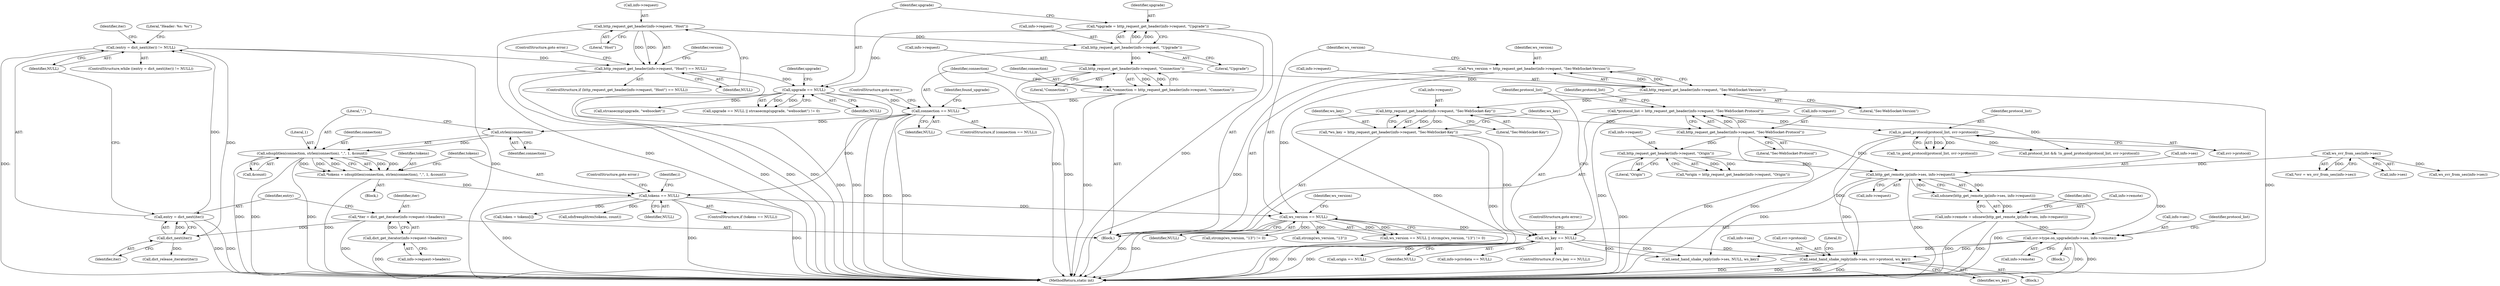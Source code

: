 digraph "1_viabtc_exchange_server_4a7c27bfe98f409623d4d857894d017ff0672cc9#diff-515c81af848352583bff286d6224875f_2@API" {
"1000449" [label="(Call,send_hand_shake_reply(info->ses, svr->protocol, ws_key))"];
"1000439" [label="(Call,svr->type.on_upgrade(info->ses, info->remote))"];
"1000415" [label="(Call,http_get_remote_ip(info->ses, info->request))"];
"1000112" [label="(Call,ws_svr_from_ses(info->ses))"];
"1000368" [label="(Call,http_request_get_header(info->request, \"Origin\"))"];
"1000342" [label="(Call,http_request_get_header(info->request, \"Sec-WebSocket-Protocol\"))"];
"1000329" [label="(Call,http_request_get_header(info->request, \"Sec-WebSocket-Key\"))"];
"1000310" [label="(Call,http_request_get_header(info->request, \"Sec-WebSocket-Version\"))"];
"1000236" [label="(Call,http_request_get_header(info->request, \"Connection\"))"];
"1000217" [label="(Call,http_request_get_header(info->request, \"Upgrade\"))"];
"1000186" [label="(Call,http_request_get_header(info->request, \"Host\"))"];
"1000410" [label="(Call,info->remote = sdsnew(http_get_remote_ip(info->ses, info->request)))"];
"1000414" [label="(Call,sdsnew(http_get_remote_ip(info->ses, info->request)))"];
"1000351" [label="(Call,is_good_protocol(protocol_list, svr->protocol))"];
"1000340" [label="(Call,*protocol_list = http_request_get_header(info->request, \"Sec-WebSocket-Protocol\"))"];
"1000335" [label="(Call,ws_key == NULL)"];
"1000327" [label="(Call,*ws_key = http_request_get_header(info->request, \"Sec-WebSocket-Key\"))"];
"1000317" [label="(Call,ws_version == NULL)"];
"1000308" [label="(Call,*ws_version = http_request_get_header(info->request, \"Sec-WebSocket-Version\"))"];
"1000265" [label="(Call,tokens == NULL)"];
"1000254" [label="(Call,*tokens = sdssplitlen(connection, strlen(connection), \",\", 1, &count))"];
"1000256" [label="(Call,sdssplitlen(connection, strlen(connection), \",\", 1, &count))"];
"1000258" [label="(Call,strlen(connection))"];
"1000242" [label="(Call,connection == NULL)"];
"1000234" [label="(Call,*connection = http_request_get_header(info->request, \"Connection\"))"];
"1000224" [label="(Call,upgrade == NULL)"];
"1000215" [label="(Call,*upgrade = http_request_get_header(info->request, \"Upgrade\"))"];
"1000185" [label="(Call,http_request_get_header(info->request, \"Host\") == NULL)"];
"1000154" [label="(Call,(entry = dict_next(iter)) != NULL)"];
"1000155" [label="(Call,entry = dict_next(iter))"];
"1000157" [label="(Call,dict_next(iter))"];
"1000145" [label="(Call,*iter = dict_get_iterator(info->request->headers))"];
"1000147" [label="(Call,dict_get_iterator(info->request->headers))"];
"1000148" [label="(Call,info->request->headers)"];
"1000333" [label="(Literal,\"Sec-WebSocket-Key\")"];
"1000195" [label="(Identifier,version)"];
"1000217" [label="(Call,http_request_get_header(info->request, \"Upgrade\"))"];
"1000316" [label="(Call,ws_version == NULL || strcmp(ws_version, \"13\") != 0)"];
"1000351" [label="(Call,is_good_protocol(protocol_list, svr->protocol))"];
"1000440" [label="(Call,info->ses)"];
"1000369" [label="(Call,info->request)"];
"1000185" [label="(Call,http_request_get_header(info->request, \"Host\") == NULL)"];
"1000110" [label="(Call,*svr = ws_svr_from_ses(info->ses))"];
"1000155" [label="(Call,entry = dict_next(iter))"];
"1000320" [label="(Call,strcmp(ws_version, \"13\") != 0)"];
"1000328" [label="(Identifier,ws_key)"];
"1000346" [label="(Literal,\"Sec-WebSocket-Protocol\")"];
"1000218" [label="(Call,info->request)"];
"1000317" [label="(Call,ws_version == NULL)"];
"1000259" [label="(Identifier,connection)"];
"1000240" [label="(Literal,\"Connection\")"];
"1000186" [label="(Call,http_request_get_header(info->request, \"Host\"))"];
"1000334" [label="(ControlStructure,if (ws_key == NULL))"];
"1000410" [label="(Call,info->remote = sdsnew(http_get_remote_ip(info->ses, info->request)))"];
"1000281" [label="(Call,token = tokens[i])"];
"1000272" [label="(Identifier,i)"];
"1000329" [label="(Call,http_request_get_header(info->request, \"Sec-WebSocket-Key\"))"];
"1000350" [label="(Call,!is_good_protocol(protocol_list, svr->protocol))"];
"1000375" [label="(Call,origin == NULL)"];
"1000191" [label="(Identifier,NULL)"];
"1000147" [label="(Call,dict_get_iterator(info->request->headers))"];
"1000157" [label="(Call,dict_next(iter))"];
"1000300" [label="(Call,sdsfreesplitres(tokens, count))"];
"1000154" [label="(Call,(entry = dict_next(iter)) != NULL)"];
"1000368" [label="(Call,http_request_get_header(info->request, \"Origin\"))"];
"1000447" [label="(Identifier,protocol_list)"];
"1000336" [label="(Identifier,ws_key)"];
"1000190" [label="(Literal,\"Host\")"];
"1000254" [label="(Call,*tokens = sdssplitlen(connection, strlen(connection), \",\", 1, &count))"];
"1000321" [label="(Call,strcmp(ws_version, \"13\"))"];
"1000466" [label="(Literal,0)"];
"1000236" [label="(Call,http_request_get_header(info->request, \"Connection\"))"];
"1000342" [label="(Call,http_request_get_header(info->request, \"Sec-WebSocket-Protocol\"))"];
"1000113" [label="(Call,info->ses)"];
"1000225" [label="(Identifier,upgrade)"];
"1000366" [label="(Call,*origin = http_request_get_header(info->request, \"Origin\"))"];
"1000353" [label="(Call,svr->protocol)"];
"1000162" [label="(Literal,\"Header: %s: %s\")"];
"1000187" [label="(Call,info->request)"];
"1000267" [label="(Identifier,NULL)"];
"1000348" [label="(Call,protocol_list && !is_good_protocol(protocol_list, svr->protocol))"];
"1000337" [label="(Identifier,NULL)"];
"1000153" [label="(ControlStructure,while ((entry = dict_next(iter)) != NULL))"];
"1000250" [label="(Identifier,found_upgrade)"];
"1000352" [label="(Identifier,protocol_list)"];
"1000221" [label="(Literal,\"Upgrade\")"];
"1000341" [label="(Identifier,protocol_list)"];
"1000146" [label="(Identifier,iter)"];
"1000255" [label="(Identifier,tokens)"];
"1000456" [label="(Identifier,ws_key)"];
"1000102" [label="(Block,)"];
"1000415" [label="(Call,http_get_remote_ip(info->ses, info->request))"];
"1000314" [label="(Literal,\"Sec-WebSocket-Version\")"];
"1000479" [label="(MethodReturn,static int)"];
"1000268" [label="(ControlStructure,goto error;)"];
"1000372" [label="(Literal,\"Origin\")"];
"1000443" [label="(Call,info->remote)"];
"1000414" [label="(Call,sdsnew(http_get_remote_ip(info->ses, info->request)))"];
"1000234" [label="(Call,*connection = http_request_get_header(info->request, \"Connection\"))"];
"1000416" [label="(Call,info->ses)"];
"1000330" [label="(Call,info->request)"];
"1000327" [label="(Call,*ws_key = http_request_get_header(info->request, \"Sec-WebSocket-Key\"))"];
"1000322" [label="(Identifier,ws_version)"];
"1000226" [label="(Identifier,NULL)"];
"1000237" [label="(Call,info->request)"];
"1000159" [label="(Identifier,NULL)"];
"1000192" [label="(ControlStructure,goto error;)"];
"1000241" [label="(ControlStructure,if (connection == NULL))"];
"1000257" [label="(Identifier,connection)"];
"1000265" [label="(Call,tokens == NULL)"];
"1000411" [label="(Call,info->remote)"];
"1000235" [label="(Identifier,connection)"];
"1000145" [label="(Call,*iter = dict_get_iterator(info->request->headers))"];
"1000262" [label="(Call,&count)"];
"1000244" [label="(Identifier,NULL)"];
"1000243" [label="(Identifier,connection)"];
"1000335" [label="(Call,ws_key == NULL)"];
"1000449" [label="(Call,send_hand_shake_reply(info->ses, svr->protocol, ws_key))"];
"1000439" [label="(Call,svr->type.on_upgrade(info->ses, info->remote))"];
"1000424" [label="(Identifier,info)"];
"1000173" [label="(Call,dict_release_iterator(iter))"];
"1000215" [label="(Call,*upgrade = http_request_get_header(info->request, \"Upgrade\"))"];
"1000319" [label="(Identifier,NULL)"];
"1000343" [label="(Call,info->request)"];
"1000338" [label="(ControlStructure,goto error;)"];
"1000158" [label="(Identifier,iter)"];
"1000349" [label="(Identifier,protocol_list)"];
"1000469" [label="(Call,ws_svr_from_ses(info->ses))"];
"1000459" [label="(Call,send_hand_shake_reply(info->ses, NULL, ws_key))"];
"1000399" [label="(Call,info->privdata == NULL)"];
"1000260" [label="(Literal,\",\")"];
"1000448" [label="(Block,)"];
"1000228" [label="(Call,strcasecmp(upgrade, \"websocket\"))"];
"1000438" [label="(Block,)"];
"1000309" [label="(Identifier,ws_version)"];
"1000245" [label="(ControlStructure,goto error;)"];
"1000450" [label="(Call,info->ses)"];
"1000112" [label="(Call,ws_svr_from_ses(info->ses))"];
"1000340" [label="(Call,*protocol_list = http_request_get_header(info->request, \"Sec-WebSocket-Protocol\"))"];
"1000261" [label="(Literal,1)"];
"1000318" [label="(Identifier,ws_version)"];
"1000256" [label="(Call,sdssplitlen(connection, strlen(connection), \",\", 1, &count))"];
"1000229" [label="(Identifier,upgrade)"];
"1000216" [label="(Identifier,upgrade)"];
"1000224" [label="(Call,upgrade == NULL)"];
"1000174" [label="(Identifier,iter)"];
"1000453" [label="(Call,svr->protocol)"];
"1000311" [label="(Call,info->request)"];
"1000419" [label="(Call,info->request)"];
"1000308" [label="(Call,*ws_version = http_request_get_header(info->request, \"Sec-WebSocket-Version\"))"];
"1000242" [label="(Call,connection == NULL)"];
"1000264" [label="(ControlStructure,if (tokens == NULL))"];
"1000258" [label="(Call,strlen(connection))"];
"1000310" [label="(Call,http_request_get_header(info->request, \"Sec-WebSocket-Version\"))"];
"1000156" [label="(Identifier,entry)"];
"1000247" [label="(Block,)"];
"1000266" [label="(Identifier,tokens)"];
"1000184" [label="(ControlStructure,if (http_request_get_header(info->request, \"Host\") == NULL))"];
"1000223" [label="(Call,upgrade == NULL || strcasecmp(upgrade, \"websocket\") != 0)"];
"1000449" -> "1000448"  [label="AST: "];
"1000449" -> "1000456"  [label="CFG: "];
"1000450" -> "1000449"  [label="AST: "];
"1000453" -> "1000449"  [label="AST: "];
"1000456" -> "1000449"  [label="AST: "];
"1000466" -> "1000449"  [label="CFG: "];
"1000449" -> "1000479"  [label="DDG: "];
"1000449" -> "1000479"  [label="DDG: "];
"1000449" -> "1000479"  [label="DDG: "];
"1000449" -> "1000479"  [label="DDG: "];
"1000439" -> "1000449"  [label="DDG: "];
"1000415" -> "1000449"  [label="DDG: "];
"1000351" -> "1000449"  [label="DDG: "];
"1000335" -> "1000449"  [label="DDG: "];
"1000439" -> "1000438"  [label="AST: "];
"1000439" -> "1000443"  [label="CFG: "];
"1000440" -> "1000439"  [label="AST: "];
"1000443" -> "1000439"  [label="AST: "];
"1000447" -> "1000439"  [label="CFG: "];
"1000439" -> "1000479"  [label="DDG: "];
"1000439" -> "1000479"  [label="DDG: "];
"1000415" -> "1000439"  [label="DDG: "];
"1000410" -> "1000439"  [label="DDG: "];
"1000439" -> "1000459"  [label="DDG: "];
"1000415" -> "1000414"  [label="AST: "];
"1000415" -> "1000419"  [label="CFG: "];
"1000416" -> "1000415"  [label="AST: "];
"1000419" -> "1000415"  [label="AST: "];
"1000414" -> "1000415"  [label="CFG: "];
"1000415" -> "1000479"  [label="DDG: "];
"1000415" -> "1000414"  [label="DDG: "];
"1000415" -> "1000414"  [label="DDG: "];
"1000112" -> "1000415"  [label="DDG: "];
"1000368" -> "1000415"  [label="DDG: "];
"1000342" -> "1000415"  [label="DDG: "];
"1000415" -> "1000459"  [label="DDG: "];
"1000112" -> "1000110"  [label="AST: "];
"1000112" -> "1000113"  [label="CFG: "];
"1000113" -> "1000112"  [label="AST: "];
"1000110" -> "1000112"  [label="CFG: "];
"1000112" -> "1000110"  [label="DDG: "];
"1000112" -> "1000469"  [label="DDG: "];
"1000368" -> "1000366"  [label="AST: "];
"1000368" -> "1000372"  [label="CFG: "];
"1000369" -> "1000368"  [label="AST: "];
"1000372" -> "1000368"  [label="AST: "];
"1000366" -> "1000368"  [label="CFG: "];
"1000368" -> "1000479"  [label="DDG: "];
"1000368" -> "1000366"  [label="DDG: "];
"1000368" -> "1000366"  [label="DDG: "];
"1000342" -> "1000368"  [label="DDG: "];
"1000342" -> "1000340"  [label="AST: "];
"1000342" -> "1000346"  [label="CFG: "];
"1000343" -> "1000342"  [label="AST: "];
"1000346" -> "1000342"  [label="AST: "];
"1000340" -> "1000342"  [label="CFG: "];
"1000342" -> "1000479"  [label="DDG: "];
"1000342" -> "1000340"  [label="DDG: "];
"1000342" -> "1000340"  [label="DDG: "];
"1000329" -> "1000342"  [label="DDG: "];
"1000329" -> "1000327"  [label="AST: "];
"1000329" -> "1000333"  [label="CFG: "];
"1000330" -> "1000329"  [label="AST: "];
"1000333" -> "1000329"  [label="AST: "];
"1000327" -> "1000329"  [label="CFG: "];
"1000329" -> "1000479"  [label="DDG: "];
"1000329" -> "1000327"  [label="DDG: "];
"1000329" -> "1000327"  [label="DDG: "];
"1000310" -> "1000329"  [label="DDG: "];
"1000310" -> "1000308"  [label="AST: "];
"1000310" -> "1000314"  [label="CFG: "];
"1000311" -> "1000310"  [label="AST: "];
"1000314" -> "1000310"  [label="AST: "];
"1000308" -> "1000310"  [label="CFG: "];
"1000310" -> "1000479"  [label="DDG: "];
"1000310" -> "1000308"  [label="DDG: "];
"1000310" -> "1000308"  [label="DDG: "];
"1000236" -> "1000310"  [label="DDG: "];
"1000236" -> "1000234"  [label="AST: "];
"1000236" -> "1000240"  [label="CFG: "];
"1000237" -> "1000236"  [label="AST: "];
"1000240" -> "1000236"  [label="AST: "];
"1000234" -> "1000236"  [label="CFG: "];
"1000236" -> "1000479"  [label="DDG: "];
"1000236" -> "1000234"  [label="DDG: "];
"1000236" -> "1000234"  [label="DDG: "];
"1000217" -> "1000236"  [label="DDG: "];
"1000217" -> "1000215"  [label="AST: "];
"1000217" -> "1000221"  [label="CFG: "];
"1000218" -> "1000217"  [label="AST: "];
"1000221" -> "1000217"  [label="AST: "];
"1000215" -> "1000217"  [label="CFG: "];
"1000217" -> "1000479"  [label="DDG: "];
"1000217" -> "1000215"  [label="DDG: "];
"1000217" -> "1000215"  [label="DDG: "];
"1000186" -> "1000217"  [label="DDG: "];
"1000186" -> "1000185"  [label="AST: "];
"1000186" -> "1000190"  [label="CFG: "];
"1000187" -> "1000186"  [label="AST: "];
"1000190" -> "1000186"  [label="AST: "];
"1000191" -> "1000186"  [label="CFG: "];
"1000186" -> "1000479"  [label="DDG: "];
"1000186" -> "1000185"  [label="DDG: "];
"1000186" -> "1000185"  [label="DDG: "];
"1000410" -> "1000102"  [label="AST: "];
"1000410" -> "1000414"  [label="CFG: "];
"1000411" -> "1000410"  [label="AST: "];
"1000414" -> "1000410"  [label="AST: "];
"1000424" -> "1000410"  [label="CFG: "];
"1000410" -> "1000479"  [label="DDG: "];
"1000410" -> "1000479"  [label="DDG: "];
"1000414" -> "1000410"  [label="DDG: "];
"1000414" -> "1000479"  [label="DDG: "];
"1000351" -> "1000350"  [label="AST: "];
"1000351" -> "1000353"  [label="CFG: "];
"1000352" -> "1000351"  [label="AST: "];
"1000353" -> "1000351"  [label="AST: "];
"1000350" -> "1000351"  [label="CFG: "];
"1000351" -> "1000479"  [label="DDG: "];
"1000351" -> "1000348"  [label="DDG: "];
"1000351" -> "1000350"  [label="DDG: "];
"1000351" -> "1000350"  [label="DDG: "];
"1000340" -> "1000351"  [label="DDG: "];
"1000340" -> "1000102"  [label="AST: "];
"1000341" -> "1000340"  [label="AST: "];
"1000349" -> "1000340"  [label="CFG: "];
"1000340" -> "1000479"  [label="DDG: "];
"1000340" -> "1000348"  [label="DDG: "];
"1000335" -> "1000334"  [label="AST: "];
"1000335" -> "1000337"  [label="CFG: "];
"1000336" -> "1000335"  [label="AST: "];
"1000337" -> "1000335"  [label="AST: "];
"1000338" -> "1000335"  [label="CFG: "];
"1000341" -> "1000335"  [label="CFG: "];
"1000335" -> "1000479"  [label="DDG: "];
"1000335" -> "1000479"  [label="DDG: "];
"1000335" -> "1000479"  [label="DDG: "];
"1000327" -> "1000335"  [label="DDG: "];
"1000317" -> "1000335"  [label="DDG: "];
"1000335" -> "1000375"  [label="DDG: "];
"1000335" -> "1000399"  [label="DDG: "];
"1000335" -> "1000459"  [label="DDG: "];
"1000335" -> "1000459"  [label="DDG: "];
"1000327" -> "1000102"  [label="AST: "];
"1000328" -> "1000327"  [label="AST: "];
"1000336" -> "1000327"  [label="CFG: "];
"1000327" -> "1000479"  [label="DDG: "];
"1000317" -> "1000316"  [label="AST: "];
"1000317" -> "1000319"  [label="CFG: "];
"1000318" -> "1000317"  [label="AST: "];
"1000319" -> "1000317"  [label="AST: "];
"1000322" -> "1000317"  [label="CFG: "];
"1000316" -> "1000317"  [label="CFG: "];
"1000317" -> "1000479"  [label="DDG: "];
"1000317" -> "1000479"  [label="DDG: "];
"1000317" -> "1000316"  [label="DDG: "];
"1000317" -> "1000316"  [label="DDG: "];
"1000308" -> "1000317"  [label="DDG: "];
"1000265" -> "1000317"  [label="DDG: "];
"1000317" -> "1000320"  [label="DDG: "];
"1000317" -> "1000321"  [label="DDG: "];
"1000308" -> "1000102"  [label="AST: "];
"1000309" -> "1000308"  [label="AST: "];
"1000318" -> "1000308"  [label="CFG: "];
"1000308" -> "1000479"  [label="DDG: "];
"1000265" -> "1000264"  [label="AST: "];
"1000265" -> "1000267"  [label="CFG: "];
"1000266" -> "1000265"  [label="AST: "];
"1000267" -> "1000265"  [label="AST: "];
"1000268" -> "1000265"  [label="CFG: "];
"1000272" -> "1000265"  [label="CFG: "];
"1000265" -> "1000479"  [label="DDG: "];
"1000265" -> "1000479"  [label="DDG: "];
"1000265" -> "1000479"  [label="DDG: "];
"1000254" -> "1000265"  [label="DDG: "];
"1000242" -> "1000265"  [label="DDG: "];
"1000265" -> "1000281"  [label="DDG: "];
"1000265" -> "1000300"  [label="DDG: "];
"1000254" -> "1000247"  [label="AST: "];
"1000254" -> "1000256"  [label="CFG: "];
"1000255" -> "1000254"  [label="AST: "];
"1000256" -> "1000254"  [label="AST: "];
"1000266" -> "1000254"  [label="CFG: "];
"1000254" -> "1000479"  [label="DDG: "];
"1000256" -> "1000254"  [label="DDG: "];
"1000256" -> "1000254"  [label="DDG: "];
"1000256" -> "1000254"  [label="DDG: "];
"1000256" -> "1000254"  [label="DDG: "];
"1000256" -> "1000254"  [label="DDG: "];
"1000256" -> "1000262"  [label="CFG: "];
"1000257" -> "1000256"  [label="AST: "];
"1000258" -> "1000256"  [label="AST: "];
"1000260" -> "1000256"  [label="AST: "];
"1000261" -> "1000256"  [label="AST: "];
"1000262" -> "1000256"  [label="AST: "];
"1000256" -> "1000479"  [label="DDG: "];
"1000256" -> "1000479"  [label="DDG: "];
"1000256" -> "1000479"  [label="DDG: "];
"1000258" -> "1000256"  [label="DDG: "];
"1000258" -> "1000259"  [label="CFG: "];
"1000259" -> "1000258"  [label="AST: "];
"1000260" -> "1000258"  [label="CFG: "];
"1000242" -> "1000258"  [label="DDG: "];
"1000242" -> "1000241"  [label="AST: "];
"1000242" -> "1000244"  [label="CFG: "];
"1000243" -> "1000242"  [label="AST: "];
"1000244" -> "1000242"  [label="AST: "];
"1000245" -> "1000242"  [label="CFG: "];
"1000250" -> "1000242"  [label="CFG: "];
"1000242" -> "1000479"  [label="DDG: "];
"1000242" -> "1000479"  [label="DDG: "];
"1000242" -> "1000479"  [label="DDG: "];
"1000234" -> "1000242"  [label="DDG: "];
"1000224" -> "1000242"  [label="DDG: "];
"1000234" -> "1000102"  [label="AST: "];
"1000235" -> "1000234"  [label="AST: "];
"1000243" -> "1000234"  [label="CFG: "];
"1000234" -> "1000479"  [label="DDG: "];
"1000224" -> "1000223"  [label="AST: "];
"1000224" -> "1000226"  [label="CFG: "];
"1000225" -> "1000224"  [label="AST: "];
"1000226" -> "1000224"  [label="AST: "];
"1000229" -> "1000224"  [label="CFG: "];
"1000223" -> "1000224"  [label="CFG: "];
"1000224" -> "1000479"  [label="DDG: "];
"1000224" -> "1000479"  [label="DDG: "];
"1000224" -> "1000223"  [label="DDG: "];
"1000224" -> "1000223"  [label="DDG: "];
"1000215" -> "1000224"  [label="DDG: "];
"1000185" -> "1000224"  [label="DDG: "];
"1000224" -> "1000228"  [label="DDG: "];
"1000215" -> "1000102"  [label="AST: "];
"1000216" -> "1000215"  [label="AST: "];
"1000225" -> "1000215"  [label="CFG: "];
"1000215" -> "1000479"  [label="DDG: "];
"1000185" -> "1000184"  [label="AST: "];
"1000185" -> "1000191"  [label="CFG: "];
"1000191" -> "1000185"  [label="AST: "];
"1000192" -> "1000185"  [label="CFG: "];
"1000195" -> "1000185"  [label="CFG: "];
"1000185" -> "1000479"  [label="DDG: "];
"1000185" -> "1000479"  [label="DDG: "];
"1000185" -> "1000479"  [label="DDG: "];
"1000154" -> "1000185"  [label="DDG: "];
"1000154" -> "1000153"  [label="AST: "];
"1000154" -> "1000159"  [label="CFG: "];
"1000155" -> "1000154"  [label="AST: "];
"1000159" -> "1000154"  [label="AST: "];
"1000162" -> "1000154"  [label="CFG: "];
"1000174" -> "1000154"  [label="CFG: "];
"1000154" -> "1000479"  [label="DDG: "];
"1000154" -> "1000479"  [label="DDG: "];
"1000155" -> "1000154"  [label="DDG: "];
"1000157" -> "1000154"  [label="DDG: "];
"1000155" -> "1000157"  [label="CFG: "];
"1000156" -> "1000155"  [label="AST: "];
"1000157" -> "1000155"  [label="AST: "];
"1000159" -> "1000155"  [label="CFG: "];
"1000155" -> "1000479"  [label="DDG: "];
"1000155" -> "1000479"  [label="DDG: "];
"1000157" -> "1000155"  [label="DDG: "];
"1000157" -> "1000158"  [label="CFG: "];
"1000158" -> "1000157"  [label="AST: "];
"1000145" -> "1000157"  [label="DDG: "];
"1000157" -> "1000173"  [label="DDG: "];
"1000145" -> "1000102"  [label="AST: "];
"1000145" -> "1000147"  [label="CFG: "];
"1000146" -> "1000145"  [label="AST: "];
"1000147" -> "1000145"  [label="AST: "];
"1000156" -> "1000145"  [label="CFG: "];
"1000145" -> "1000479"  [label="DDG: "];
"1000147" -> "1000145"  [label="DDG: "];
"1000147" -> "1000148"  [label="CFG: "];
"1000148" -> "1000147"  [label="AST: "];
"1000147" -> "1000479"  [label="DDG: "];
}
